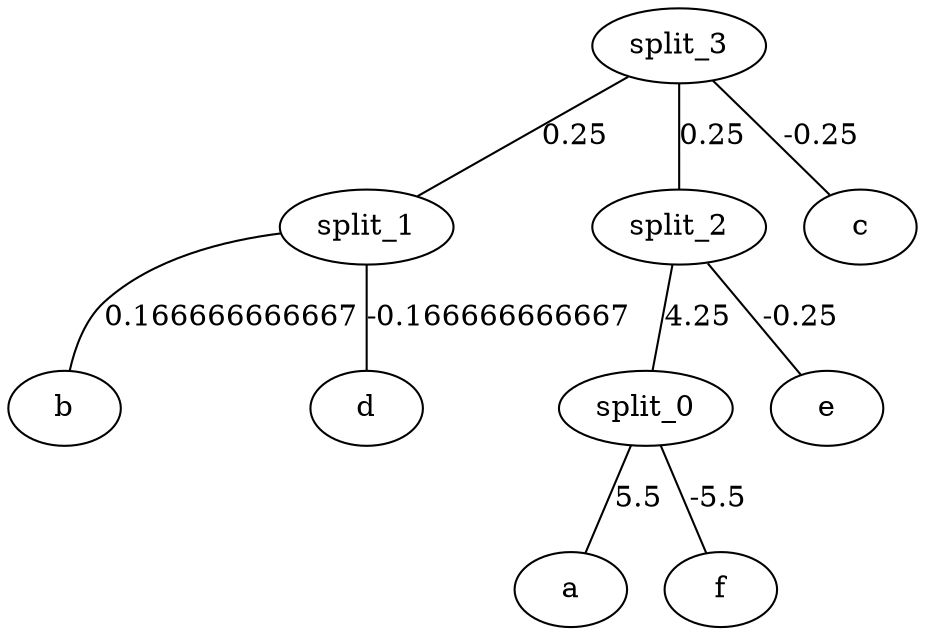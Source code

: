 graph G {
	split_0 -- a[ label = 5.5];
	split_0 -- f[ label = -5.5];
	split_1 -- b[ label = 0.166666666667];
	split_1 -- d[ label = -0.166666666667];
	split_2 -- split_0[ label = 4.25];
	split_2 -- e[ label = -0.25];
	split_3 -- split_2[ label = 0.25];
	split_3 -- split_1[ label = 0.25];
	split_3 -- c[ label = -0.25];
}graph G {
	split_0 -- a[ label = 5.5];
	split_0 -- f[ label = -5.5];
	split_1 -- b[ label = 0.166666666667];
	split_1 -- d[ label = -0.166666666667];
	split_2 -- split_0[ label = 4.25];
	split_2 -- e[ label = -0.25];
	split_3 -- split_2[ label = 0.25];
	split_3 -- split_1[ label = 0.25];
	split_3 -- c[ label = -0.25];
}graph G {
	split_0 -- e[ label = -2.25];
	split_0 -- f[ label = 2.25];
	split_1 -- c[ label = -2.16666666667];
	split_1 -- d[ label = 2.16666666667];
	split_2 -- a[ label = -2.75];
	split_2 -- b[ label = 2.75];
	split_3 -- split_2[ label = 4.25];
	split_3 -- split_1[ label = 2.75];
	split_3 -- split_0[ label = 4.25];
}graph G {
	split_0 -- a[ label = 5.5];
	split_0 -- f[ label = -5.5];
	split_1 -- split_0[ label = 4.33333333333];
	split_1 -- c[ label = -0.333333333333];
	split_2 -- split_1[ label = 0.25];
	split_2 -- e[ label = -0.25];
	split_3 -- split_2[ label = 0.25];
	split_3 -- b[ label = 0.125];
	split_3 -- d[ label = -0.125];
}
